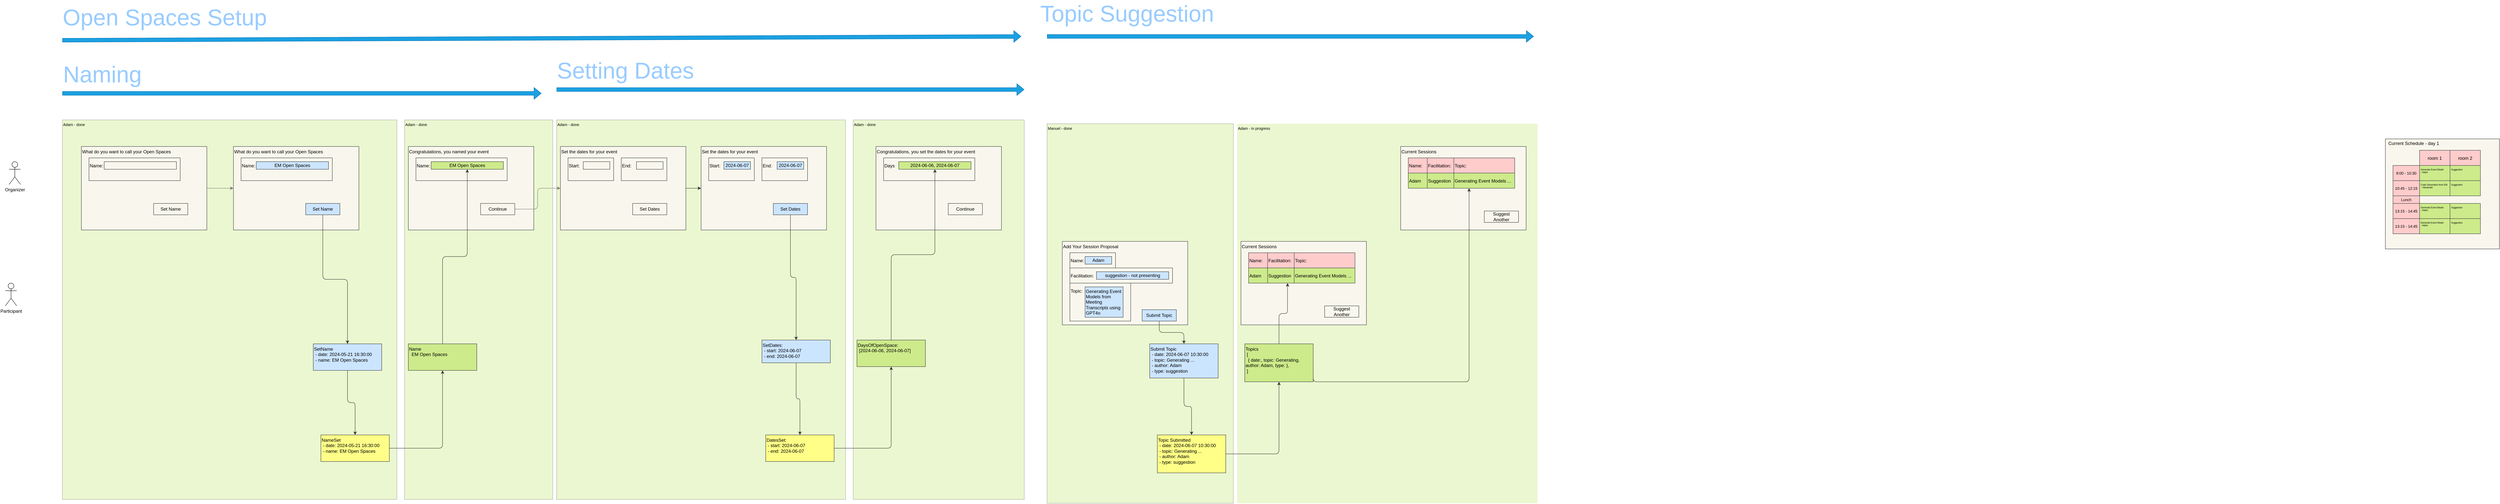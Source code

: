 <mxfile>
    <diagram id="J-dPGnQl9cI3L02o_4ir" name="Page-1">
        <mxGraphModel dx="2606" dy="1023" grid="1" gridSize="10" guides="1" tooltips="1" connect="1" arrows="1" fold="1" page="1" pageScale="1" pageWidth="26000" pageHeight="6000" math="0" shadow="0">
            <root>
                <mxCell id="0"/>
                <object label="progress" id="109">
                    <mxCell parent="0"/>
                </object>
                <mxCell id="110" value="Adam - done" style="rounded=0;whiteSpace=wrap;html=1;strokeColor=#36393d;fontFamily=Helvetica;fontSize=10;fillColor=#cdeb8b;align=left;verticalAlign=top;fontColor=#000000;opacity=40;" parent="109" vertex="1">
                    <mxGeometry x="280" y="330" width="880" height="1000" as="geometry"/>
                </mxCell>
                <mxCell id="111" value="Adam - done" style="rounded=0;whiteSpace=wrap;html=1;strokeColor=#36393d;fontFamily=Helvetica;fontSize=10;fillColor=#CDEB8B;align=left;verticalAlign=top;opacity=40;fontColor=#000000;" parent="109" vertex="1">
                    <mxGeometry x="1180" y="330" width="390" height="1000" as="geometry"/>
                </mxCell>
                <mxCell id="112" value="Adam - done" style="rounded=0;whiteSpace=wrap;html=1;strokeColor=#36393d;fontFamily=Helvetica;fontSize=10;fillColor=#CDEB8B;align=left;verticalAlign=top;opacity=40;fontColor=#000000;" parent="109" vertex="1">
                    <mxGeometry x="1580" y="330" width="760" height="1000" as="geometry"/>
                </mxCell>
                <mxCell id="129" value="Adam - done" style="rounded=0;whiteSpace=wrap;html=1;strokeColor=#36393d;fontFamily=Helvetica;fontSize=10;fillColor=#CDEB8B;align=left;verticalAlign=top;opacity=40;fontColor=#000000;" parent="109" vertex="1">
                    <mxGeometry x="2360" y="330" width="450" height="1000" as="geometry"/>
                </mxCell>
                <mxCell id="130" value="Manuel - done" style="rounded=0;whiteSpace=wrap;html=1;strokeColor=#36393d;fontFamily=Helvetica;fontSize=10;fillColor=#CDEB8B;align=left;verticalAlign=top;opacity=40;fontColor=#000000;" parent="109" vertex="1">
                    <mxGeometry x="2870" y="340" width="490" height="1000" as="geometry"/>
                </mxCell>
                <mxCell id="131" value="Adam - in progress" style="rounded=0;whiteSpace=wrap;html=1;strokeColor=none;fontFamily=Helvetica;fontSize=10;fillColor=#CDEB8B;align=left;verticalAlign=top;opacity=40;gradientColor=none;fontColor=#000000;" parent="109" vertex="1">
                    <mxGeometry x="3370" y="340" width="790" height="1000" as="geometry"/>
                </mxCell>
                <mxCell id="159" value="" style="endArrow=classic;html=1;shape=flexArrow;" edge="1" parent="109">
                    <mxGeometry width="50" height="50" relative="1" as="geometry">
                        <mxPoint x="1700" y="570" as="sourcePoint"/>
                        <mxPoint x="1750" y="520" as="targetPoint"/>
                    </mxGeometry>
                </mxCell>
                <mxCell id="160" value="" style="endArrow=classic;html=1;shape=flexArrow;" edge="1" parent="109">
                    <mxGeometry width="50" height="50" relative="1" as="geometry">
                        <mxPoint x="1700" y="570" as="sourcePoint"/>
                        <mxPoint x="1750" y="520" as="targetPoint"/>
                    </mxGeometry>
                </mxCell>
                <mxCell id="161" value="" style="shape=flexArrow;endArrow=classic;html=1;" edge="1" parent="109">
                    <mxGeometry width="50" height="50" relative="1" as="geometry">
                        <mxPoint x="1700" y="570" as="sourcePoint"/>
                        <mxPoint x="1750" y="520" as="targetPoint"/>
                    </mxGeometry>
                </mxCell>
                <mxCell id="162" value="" style="endArrow=classic;html=1;shape=flexArrow;fillColor=#1ba1e2;strokeColor=#006EAF;" edge="1" parent="109">
                    <mxGeometry width="50" height="50" relative="1" as="geometry">
                        <mxPoint x="280" y="120" as="sourcePoint"/>
                        <mxPoint x="2801.929" y="110" as="targetPoint"/>
                    </mxGeometry>
                </mxCell>
                <mxCell id="163" value="Open Spaces Setup" style="edgeLabel;html=1;align=left;verticalAlign=middle;resizable=0;points=[];fontSize=60;fontColor=#99CCFF;" vertex="1" connectable="0" parent="162">
                    <mxGeometry x="-0.969" y="4" relative="1" as="geometry">
                        <mxPoint x="-40" y="-56" as="offset"/>
                    </mxGeometry>
                </mxCell>
                <mxCell id="164" value="" style="endArrow=classic;html=1;shape=flexArrow;fillColor=#1ba1e2;strokeColor=#006EAF;" edge="1" parent="109">
                    <mxGeometry width="50" height="50" relative="1" as="geometry">
                        <mxPoint x="280" y="260" as="sourcePoint"/>
                        <mxPoint x="1540" y="260" as="targetPoint"/>
                    </mxGeometry>
                </mxCell>
                <mxCell id="165" value="Naming" style="edgeLabel;html=1;align=left;verticalAlign=middle;resizable=0;points=[];fontSize=60;fontColor=#99CCFF;" vertex="1" connectable="0" parent="164">
                    <mxGeometry x="-0.969" y="4" relative="1" as="geometry">
                        <mxPoint x="-20" y="-46" as="offset"/>
                    </mxGeometry>
                </mxCell>
                <mxCell id="166" value="" style="endArrow=classic;html=1;shape=flexArrow;fillColor=#1ba1e2;strokeColor=#006EAF;" edge="1" parent="109">
                    <mxGeometry width="50" height="50" relative="1" as="geometry">
                        <mxPoint x="1580" y="250" as="sourcePoint"/>
                        <mxPoint x="2810" y="250" as="targetPoint"/>
                    </mxGeometry>
                </mxCell>
                <mxCell id="167" value="Setting Dates" style="edgeLabel;html=1;align=left;verticalAlign=middle;resizable=0;points=[];fontSize=60;fontColor=#99CCFF;" vertex="1" connectable="0" parent="166">
                    <mxGeometry x="-0.969" y="4" relative="1" as="geometry">
                        <mxPoint x="-20" y="-46" as="offset"/>
                    </mxGeometry>
                </mxCell>
                <mxCell id="168" value="" style="endArrow=classic;html=1;shape=flexArrow;fillColor=#1ba1e2;strokeColor=#006EAF;" edge="1" parent="109">
                    <mxGeometry width="50" height="50" relative="1" as="geometry">
                        <mxPoint x="2870" y="110" as="sourcePoint"/>
                        <mxPoint x="4150" y="110" as="targetPoint"/>
                    </mxGeometry>
                </mxCell>
                <mxCell id="169" value="Topic Suggestion" style="edgeLabel;html=1;align=left;verticalAlign=middle;resizable=0;points=[];fontSize=60;fontColor=#99CCFF;" vertex="1" connectable="0" parent="168">
                    <mxGeometry x="-0.969" y="4" relative="1" as="geometry">
                        <mxPoint x="-40" y="-56" as="offset"/>
                    </mxGeometry>
                </mxCell>
                <object label="Event Model" id="1">
                    <mxCell parent="0"/>
                </object>
                <mxCell id="4" value="Organizer" style="shape=umlActor;verticalLabelPosition=bottom;verticalAlign=top;html=1;outlineConnect=0;" parent="1" vertex="1">
                    <mxGeometry x="140" y="440" width="30" height="60" as="geometry"/>
                </mxCell>
                <mxCell id="6" value="Participant" style="shape=umlActor;verticalLabelPosition=bottom;verticalAlign=top;html=1;outlineConnect=0;" parent="1" vertex="1">
                    <mxGeometry x="130" y="760" width="30" height="60" as="geometry"/>
                </mxCell>
                <mxCell id="11" value="&lt;font color=&quot;#000000&quot;&gt;What do you want to call your Open Spaces&lt;/font&gt;" style="rounded=0;whiteSpace=wrap;html=1;fillColor=#f9f7ed;strokeColor=#36393d;align=left;verticalAlign=top;" parent="1" vertex="1">
                    <mxGeometry x="730" y="400" width="330" height="220" as="geometry"/>
                </mxCell>
                <mxCell id="13" value="&lt;font color=&quot;#000000&quot;&gt;Name:&lt;/font&gt;" style="rounded=0;whiteSpace=wrap;html=1;fillColor=#f9f7ed;strokeColor=#36393d;horizontal=1;align=left;verticalAlign=top;spacingTop=7;" parent="1" vertex="1">
                    <mxGeometry x="750" y="430" width="240" height="60" as="geometry"/>
                </mxCell>
                <mxCell id="23" style="edgeStyle=orthogonalEdgeStyle;html=1;entryX=0.5;entryY=0;entryDx=0;entryDy=0;strokeColor=#333333;fontFamily=Helvetica;fontSize=12;fontColor=#000000;" parent="1" source="14" target="19" edge="1">
                    <mxGeometry relative="1" as="geometry"/>
                </mxCell>
                <mxCell id="14" value="&lt;font color=&quot;#000000&quot;&gt;Set Name&lt;/font&gt;" style="rounded=0;whiteSpace=wrap;html=1;strokeColor=#36393d;fontFamily=Helvetica;fontSize=12;fillColor=#cce5ff;" parent="1" vertex="1">
                    <mxGeometry x="920" y="550" width="90" height="30" as="geometry"/>
                </mxCell>
                <mxCell id="29" style="edgeStyle=orthogonalEdgeStyle;shape=connector;rounded=1;html=1;entryX=0.5;entryY=0;entryDx=0;entryDy=0;labelBackgroundColor=default;strokeColor=#333333;fontFamily=Helvetica;fontSize=12;fontColor=#000000;endArrow=classic;" parent="1" source="19" target="28" edge="1">
                    <mxGeometry relative="1" as="geometry"/>
                </mxCell>
                <mxCell id="19" value="&lt;font color=&quot;#000000&quot;&gt;SetName&lt;br&gt;&amp;nbsp;- date: 2024-05-21 16:30:00&lt;br&gt;&amp;nbsp;- name: EM Open Spaces&lt;br&gt;&lt;/font&gt;" style="rounded=0;whiteSpace=wrap;html=1;strokeColor=#36393d;fontFamily=Helvetica;fontSize=12;fillColor=#cce5ff;verticalAlign=top;align=left;" parent="1" vertex="1">
                    <mxGeometry x="940" y="920" width="180" height="70" as="geometry"/>
                </mxCell>
                <mxCell id="20" value="&lt;font color=&quot;#000000&quot;&gt;EM Open Spaces&lt;/font&gt;" style="rounded=0;whiteSpace=wrap;html=1;strokeColor=#36393d;fontFamily=Helvetica;fontSize=12;fillColor=#cce5ff;" parent="1" vertex="1">
                    <mxGeometry x="790" y="440" width="190" height="20" as="geometry"/>
                </mxCell>
                <mxCell id="30" style="edgeStyle=orthogonalEdgeStyle;shape=connector;rounded=1;html=1;entryX=0;entryY=0.5;entryDx=0;entryDy=0;labelBackgroundColor=default;strokeColor=#7A7A7A;fontFamily=Helvetica;fontSize=12;fontColor=#000000;endArrow=classic;" parent="1" source="24" target="11" edge="1">
                    <mxGeometry relative="1" as="geometry"/>
                </mxCell>
                <mxCell id="24" value="&lt;font color=&quot;#000000&quot;&gt;What do you want to call your Open Spaces&lt;/font&gt;" style="rounded=0;whiteSpace=wrap;html=1;fillColor=#f9f7ed;strokeColor=#36393d;align=left;verticalAlign=top;" parent="1" vertex="1">
                    <mxGeometry x="330" y="400" width="330" height="220" as="geometry"/>
                </mxCell>
                <mxCell id="25" value="&lt;font color=&quot;#000000&quot;&gt;Name:&lt;/font&gt;" style="rounded=0;whiteSpace=wrap;html=1;fillColor=#f9f7ed;strokeColor=#36393d;horizontal=1;align=left;verticalAlign=top;spacingTop=7;" parent="1" vertex="1">
                    <mxGeometry x="350" y="430" width="240" height="60" as="geometry"/>
                </mxCell>
                <mxCell id="26" value="&lt;font color=&quot;#000000&quot;&gt;Set Name&lt;/font&gt;" style="rounded=0;whiteSpace=wrap;html=1;strokeColor=#36393d;fontFamily=Helvetica;fontSize=12;fillColor=#f9f7ed;" parent="1" vertex="1">
                    <mxGeometry x="520" y="550" width="90" height="30" as="geometry"/>
                </mxCell>
                <mxCell id="27" value="" style="rounded=0;whiteSpace=wrap;html=1;strokeColor=#36393d;fontFamily=Helvetica;fontSize=12;fillColor=#f9f7ed;" parent="1" vertex="1">
                    <mxGeometry x="390" y="440" width="190" height="20" as="geometry"/>
                </mxCell>
                <mxCell id="42" style="edgeStyle=orthogonalEdgeStyle;shape=connector;rounded=1;html=1;entryX=0.5;entryY=1;entryDx=0;entryDy=0;labelBackgroundColor=default;strokeColor=#333333;fontFamily=Helvetica;fontSize=12;fontColor=#000000;endArrow=classic;" parent="1" source="28" target="41" edge="1">
                    <mxGeometry relative="1" as="geometry"/>
                </mxCell>
                <mxCell id="28" value="&lt;font color=&quot;#000000&quot;&gt;NameSet&lt;br&gt;&amp;nbsp;- date: 2024-05-21 16:30:00&lt;br&gt;&amp;nbsp;- name: EM Open Spaces&lt;br&gt;&lt;/font&gt;" style="rounded=0;whiteSpace=wrap;html=1;strokeColor=#36393d;fontFamily=Helvetica;fontSize=12;fillColor=#ffff88;verticalAlign=top;align=left;" parent="1" vertex="1">
                    <mxGeometry x="960" y="1160" width="180" height="70" as="geometry"/>
                </mxCell>
                <mxCell id="37" value="&lt;font color=&quot;#000000&quot;&gt;Congratulations, you named your event&lt;/font&gt;" style="rounded=0;whiteSpace=wrap;html=1;fillColor=#f9f7ed;strokeColor=#36393d;align=left;verticalAlign=top;" parent="1" vertex="1">
                    <mxGeometry x="1190" y="400" width="330" height="220" as="geometry"/>
                </mxCell>
                <mxCell id="38" value="&lt;font color=&quot;#000000&quot;&gt;Name:&lt;/font&gt;" style="rounded=0;whiteSpace=wrap;html=1;fillColor=#f9f7ed;strokeColor=#36393d;horizontal=1;align=left;verticalAlign=top;spacingTop=7;" parent="1" vertex="1">
                    <mxGeometry x="1210" y="430" width="240" height="60" as="geometry"/>
                </mxCell>
                <mxCell id="50" style="edgeStyle=orthogonalEdgeStyle;shape=connector;rounded=1;html=1;entryX=0;entryY=0.5;entryDx=0;entryDy=0;labelBackgroundColor=default;strokeColor=#7A7A7A;fontFamily=Helvetica;fontSize=12;fontColor=#000000;endArrow=classic;" parent="1" source="39" target="44" edge="1">
                    <mxGeometry relative="1" as="geometry"/>
                </mxCell>
                <mxCell id="39" value="&lt;font color=&quot;#000000&quot;&gt;Continue&lt;/font&gt;" style="rounded=0;whiteSpace=wrap;html=1;strokeColor=#36393d;fontFamily=Helvetica;fontSize=12;fillColor=#f9f7ed;" parent="1" vertex="1">
                    <mxGeometry x="1380" y="550" width="90" height="30" as="geometry"/>
                </mxCell>
                <mxCell id="40" value="&lt;font color=&quot;#000000&quot;&gt;EM Open Spaces&lt;/font&gt;" style="rounded=0;whiteSpace=wrap;html=1;strokeColor=#36393d;fontFamily=Helvetica;fontSize=12;fillColor=#cdeb8b;" parent="1" vertex="1">
                    <mxGeometry x="1250" y="440" width="190" height="20" as="geometry"/>
                </mxCell>
                <mxCell id="43" style="edgeStyle=orthogonalEdgeStyle;shape=connector;rounded=1;html=1;labelBackgroundColor=default;strokeColor=#333333;fontFamily=Helvetica;fontSize=12;fontColor=#000000;endArrow=classic;entryX=0.5;entryY=1;entryDx=0;entryDy=0;" parent="1" source="41" target="40" edge="1">
                    <mxGeometry relative="1" as="geometry">
                        <mxPoint x="1300" y="820" as="targetPoint"/>
                    </mxGeometry>
                </mxCell>
                <mxCell id="41" value="&lt;font color=&quot;#000000&quot;&gt;Name&lt;br&gt;&amp;nbsp; EM Open Spaces&lt;br&gt;&lt;/font&gt;" style="rounded=0;whiteSpace=wrap;html=1;strokeColor=#36393d;fontFamily=Helvetica;fontSize=12;fillColor=#cdeb8b;verticalAlign=top;align=left;" parent="1" vertex="1">
                    <mxGeometry x="1190" y="920" width="180" height="70" as="geometry"/>
                </mxCell>
                <mxCell id="57" style="edgeStyle=orthogonalEdgeStyle;shape=connector;rounded=1;html=1;exitX=1;exitY=0.5;exitDx=0;exitDy=0;entryX=0;entryY=0.5;entryDx=0;entryDy=0;labelBackgroundColor=default;strokeColor=#333333;fontFamily=Helvetica;fontSize=12;fontColor=#000000;endArrow=classic;" parent="1" source="44" target="51" edge="1">
                    <mxGeometry relative="1" as="geometry"/>
                </mxCell>
                <mxCell id="44" value="&lt;font color=&quot;#000000&quot;&gt;Set the dates for your event&lt;/font&gt;" style="rounded=0;whiteSpace=wrap;html=1;fillColor=#f9f7ed;strokeColor=#36393d;align=left;verticalAlign=top;" parent="1" vertex="1">
                    <mxGeometry x="1590" y="400" width="330" height="220" as="geometry"/>
                </mxCell>
                <mxCell id="45" value="&lt;font color=&quot;#000000&quot;&gt;Start:&lt;/font&gt;" style="rounded=0;whiteSpace=wrap;html=1;fillColor=#f9f7ed;strokeColor=#36393d;horizontal=1;align=left;verticalAlign=top;spacingTop=7;" parent="1" vertex="1">
                    <mxGeometry x="1610" y="430" width="120" height="60" as="geometry"/>
                </mxCell>
                <mxCell id="46" value="&lt;font color=&quot;#000000&quot;&gt;Set Dates&lt;/font&gt;" style="rounded=0;whiteSpace=wrap;html=1;strokeColor=#36393d;fontFamily=Helvetica;fontSize=12;fillColor=#f9f7ed;" parent="1" vertex="1">
                    <mxGeometry x="1780" y="550" width="90" height="30" as="geometry"/>
                </mxCell>
                <mxCell id="47" value="" style="rounded=0;whiteSpace=wrap;html=1;strokeColor=#36393d;fontFamily=Helvetica;fontSize=12;fillColor=#f9f7ed;fontColor=#000000;" parent="1" vertex="1">
                    <mxGeometry x="1650" y="440" width="70" height="20" as="geometry"/>
                </mxCell>
                <mxCell id="48" value="&lt;font color=&quot;#000000&quot;&gt;End:&lt;/font&gt;" style="rounded=0;whiteSpace=wrap;html=1;fillColor=#f9f7ed;strokeColor=#36393d;horizontal=1;align=left;verticalAlign=top;spacingTop=7;" parent="1" vertex="1">
                    <mxGeometry x="1750" y="430" width="120" height="60" as="geometry"/>
                </mxCell>
                <mxCell id="49" value="" style="rounded=0;whiteSpace=wrap;html=1;strokeColor=#36393d;fontFamily=Helvetica;fontSize=12;fillColor=#f9f7ed;fontColor=#000000;" parent="1" vertex="1">
                    <mxGeometry x="1790" y="440" width="70" height="20" as="geometry"/>
                </mxCell>
                <mxCell id="51" value="&lt;font color=&quot;#000000&quot;&gt;Set the dates for your event&lt;/font&gt;" style="rounded=0;whiteSpace=wrap;html=1;fillColor=#f9f7ed;strokeColor=#36393d;align=left;verticalAlign=top;" parent="1" vertex="1">
                    <mxGeometry x="1960" y="400" width="330" height="220" as="geometry"/>
                </mxCell>
                <mxCell id="52" value="&lt;font color=&quot;#000000&quot;&gt;Start:&lt;/font&gt;" style="rounded=0;whiteSpace=wrap;html=1;fillColor=#f9f7ed;strokeColor=#36393d;horizontal=1;align=left;verticalAlign=top;spacingTop=7;" parent="1" vertex="1">
                    <mxGeometry x="1980" y="430" width="120" height="60" as="geometry"/>
                </mxCell>
                <mxCell id="115" style="edgeStyle=orthogonalEdgeStyle;html=1;exitX=0.5;exitY=1;exitDx=0;exitDy=0;entryX=0.5;entryY=0;entryDx=0;entryDy=0;fontSize=12;strokeColor=#333333;fontColor=#000000;" parent="1" source="53" target="114" edge="1">
                    <mxGeometry relative="1" as="geometry"/>
                </mxCell>
                <mxCell id="53" value="&lt;font color=&quot;#000000&quot;&gt;Set Dates&lt;/font&gt;" style="rounded=0;whiteSpace=wrap;html=1;strokeColor=#36393d;fontFamily=Helvetica;fontSize=12;fillColor=#cce5ff;" parent="1" vertex="1">
                    <mxGeometry x="2150" y="550" width="90" height="30" as="geometry"/>
                </mxCell>
                <mxCell id="54" value="2024-06-07" style="rounded=0;whiteSpace=wrap;html=1;strokeColor=#36393d;fontFamily=Helvetica;fontSize=12;fillColor=#cce5ff;fontColor=#000000;" parent="1" vertex="1">
                    <mxGeometry x="2020" y="440" width="70" height="20" as="geometry"/>
                </mxCell>
                <mxCell id="55" value="&lt;font color=&quot;#000000&quot;&gt;End:&lt;/font&gt;" style="rounded=0;whiteSpace=wrap;html=1;fillColor=#f9f7ed;strokeColor=#36393d;horizontal=1;align=left;verticalAlign=top;spacingTop=7;" parent="1" vertex="1">
                    <mxGeometry x="2120" y="430" width="120" height="60" as="geometry"/>
                </mxCell>
                <mxCell id="56" value="2024-06-07" style="rounded=0;whiteSpace=wrap;html=1;strokeColor=#36393d;fontFamily=Helvetica;fontSize=12;fillColor=#cce5ff;fontColor=#000000;" parent="1" vertex="1">
                    <mxGeometry x="2160" y="440" width="70" height="20" as="geometry"/>
                </mxCell>
                <mxCell id="58" value="&lt;font color=&quot;#000000&quot;&gt;Add Your Session Proposal&lt;/font&gt;" style="rounded=0;whiteSpace=wrap;html=1;fillColor=#f9f7ed;strokeColor=#36393d;align=left;verticalAlign=top;" parent="1" vertex="1">
                    <mxGeometry x="2910" y="650" width="330" height="220" as="geometry"/>
                </mxCell>
                <mxCell id="59" value="&lt;font color=&quot;#000000&quot;&gt;Name:&lt;/font&gt;" style="rounded=0;whiteSpace=wrap;html=1;fillColor=#f9f7ed;strokeColor=#36393d;horizontal=1;align=left;verticalAlign=top;spacingTop=7;" parent="1" vertex="1">
                    <mxGeometry x="2930" y="680" width="120" height="40" as="geometry"/>
                </mxCell>
                <mxCell id="71" style="edgeStyle=orthogonalEdgeStyle;shape=connector;rounded=1;html=1;entryX=0.5;entryY=0;entryDx=0;entryDy=0;labelBackgroundColor=default;strokeColor=#333333;fontFamily=Helvetica;fontSize=12;fontColor=#000000;endArrow=classic;" parent="1" source="60" target="67" edge="1">
                    <mxGeometry relative="1" as="geometry"/>
                </mxCell>
                <mxCell id="60" value="&lt;font color=&quot;#000000&quot;&gt;Submit Topic&lt;/font&gt;" style="rounded=0;whiteSpace=wrap;html=1;strokeColor=#36393d;fontFamily=Helvetica;fontSize=12;fillColor=#cce5ff;" parent="1" vertex="1">
                    <mxGeometry x="3120" y="830" width="90" height="30" as="geometry"/>
                </mxCell>
                <mxCell id="61" value="Adam" style="rounded=0;whiteSpace=wrap;html=1;strokeColor=#36393d;fontFamily=Helvetica;fontSize=12;fillColor=#cce5ff;fontColor=#000000;" parent="1" vertex="1">
                    <mxGeometry x="2970" y="690" width="70" height="20" as="geometry"/>
                </mxCell>
                <mxCell id="62" value="&lt;font color=&quot;#000000&quot;&gt;Topic:&lt;/font&gt;" style="rounded=0;whiteSpace=wrap;html=1;fillColor=#f9f7ed;strokeColor=#36393d;horizontal=1;align=left;verticalAlign=top;spacingTop=7;" parent="1" vertex="1">
                    <mxGeometry x="2930" y="760" width="160" height="100" as="geometry"/>
                </mxCell>
                <mxCell id="63" value="Generating Event Models from Meeting Transcripts using GPT4o" style="rounded=0;whiteSpace=wrap;html=1;strokeColor=#36393d;fontFamily=Helvetica;fontSize=12;fillColor=#cce5ff;fontColor=#000000;align=left;" parent="1" vertex="1">
                    <mxGeometry x="2970" y="770" width="100" height="80" as="geometry"/>
                </mxCell>
                <mxCell id="64" value="Facilitation:&amp;nbsp;" style="rounded=0;whiteSpace=wrap;html=1;fillColor=#f9f7ed;strokeColor=#36393d;horizontal=1;align=left;verticalAlign=top;spacingTop=7;fontColor=#000000;" parent="1" vertex="1">
                    <mxGeometry x="2930" y="720" width="270" height="40" as="geometry"/>
                </mxCell>
                <mxCell id="65" value="suggestion - not presenting" style="rounded=0;whiteSpace=wrap;html=1;strokeColor=#36393d;fontFamily=Helvetica;fontSize=12;fillColor=#cce5ff;fontColor=#000000;" parent="1" vertex="1">
                    <mxGeometry x="3000" y="730" width="190" height="20" as="geometry"/>
                </mxCell>
                <mxCell id="66" style="edgeStyle=orthogonalEdgeStyle;shape=connector;rounded=1;html=1;entryX=0.5;entryY=0;entryDx=0;entryDy=0;labelBackgroundColor=default;strokeColor=#333333;fontFamily=Helvetica;fontSize=12;fontColor=#000000;endArrow=classic;" parent="1" source="67" target="69" edge="1">
                    <mxGeometry relative="1" as="geometry"/>
                </mxCell>
                <mxCell id="67" value="&lt;font color=&quot;#000000&quot;&gt;Submit Topic&lt;br&gt;&amp;nbsp;- date: 2024-06-07 10:30:00&lt;br&gt;&amp;nbsp;- topic: Generating ...&lt;br&gt;&amp;nbsp;- author: Adam&lt;br&gt;&amp;nbsp;- type: suggestion&lt;br&gt;&lt;/font&gt;" style="rounded=0;whiteSpace=wrap;html=1;strokeColor=#36393d;fontFamily=Helvetica;fontSize=12;fillColor=#cce5ff;verticalAlign=top;align=left;" parent="1" vertex="1">
                    <mxGeometry x="3140" y="920" width="180" height="90" as="geometry"/>
                </mxCell>
                <mxCell id="68" style="edgeStyle=orthogonalEdgeStyle;shape=connector;rounded=1;html=1;entryX=0.5;entryY=1;entryDx=0;entryDy=0;labelBackgroundColor=default;strokeColor=#333333;fontFamily=Helvetica;fontSize=12;fontColor=#000000;endArrow=classic;" parent="1" source="69" target="70" edge="1">
                    <mxGeometry relative="1" as="geometry"/>
                </mxCell>
                <mxCell id="69" value="&lt;span style=&quot;color: rgb(0, 0, 0);&quot;&gt;Topic Submitted&lt;/span&gt;&lt;br style=&quot;color: rgb(0, 0, 0);&quot;&gt;&lt;span style=&quot;color: rgb(0, 0, 0);&quot;&gt;&amp;nbsp;- date: 2024-06-07 10:30:00&lt;/span&gt;&lt;br style=&quot;color: rgb(0, 0, 0);&quot;&gt;&lt;span style=&quot;color: rgb(0, 0, 0);&quot;&gt;&amp;nbsp;- topic: Generating ...&lt;/span&gt;&lt;br style=&quot;color: rgb(0, 0, 0);&quot;&gt;&lt;span style=&quot;color: rgb(0, 0, 0);&quot;&gt;&amp;nbsp;- author: Adam&lt;/span&gt;&lt;br style=&quot;color: rgb(0, 0, 0);&quot;&gt;&lt;span style=&quot;color: rgb(0, 0, 0);&quot;&gt;&amp;nbsp;- type: suggestion&lt;/span&gt;&lt;font color=&quot;#000000&quot;&gt;&lt;br&gt;&lt;/font&gt;" style="rounded=0;whiteSpace=wrap;html=1;strokeColor=#36393d;fontFamily=Helvetica;fontSize=12;fillColor=#ffff88;verticalAlign=top;align=left;" parent="1" vertex="1">
                    <mxGeometry x="3160" y="1160" width="180" height="100" as="geometry"/>
                </mxCell>
                <mxCell id="70" value="&lt;font&gt;Topics&lt;br&gt;&amp;nbsp;[&lt;br&gt;&amp;nbsp; { date:, topic: Generating, author: Adam, type: },&lt;br&gt;&amp;nbsp;]&lt;br&gt;&lt;/font&gt;" style="rounded=0;whiteSpace=wrap;html=1;strokeColor=#36393d;fontFamily=Helvetica;fontSize=12;fillColor=#cdeb8b;verticalAlign=top;align=left;fontColor=#000000;" parent="1" vertex="1">
                    <mxGeometry x="3390" y="920" width="180" height="100" as="geometry"/>
                </mxCell>
                <mxCell id="72" value="&lt;font color=&quot;#000000&quot;&gt;Current Sessions&lt;/font&gt;" style="rounded=0;whiteSpace=wrap;html=1;fillColor=#f9f7ed;strokeColor=#36393d;align=left;verticalAlign=top;" parent="1" vertex="1">
                    <mxGeometry x="3380" y="650" width="330" height="220" as="geometry"/>
                </mxCell>
                <mxCell id="73" value="&lt;font color=&quot;#000000&quot;&gt;Name:&lt;/font&gt;" style="rounded=0;whiteSpace=wrap;html=1;fillColor=#ffcccc;strokeColor=#36393d;horizontal=1;align=left;verticalAlign=top;spacingTop=7;" parent="1" vertex="1">
                    <mxGeometry x="3400" y="680" width="50" height="40" as="geometry"/>
                </mxCell>
                <mxCell id="76" value="&lt;font color=&quot;#000000&quot;&gt;Topic:&lt;/font&gt;" style="rounded=0;whiteSpace=wrap;html=1;fillColor=#ffcccc;strokeColor=#36393d;horizontal=1;align=left;verticalAlign=top;spacingTop=7;" parent="1" vertex="1">
                    <mxGeometry x="3520" y="680" width="160" height="40" as="geometry"/>
                </mxCell>
                <mxCell id="78" value="Facilitation:&amp;nbsp;" style="rounded=0;whiteSpace=wrap;html=1;fillColor=#ffcccc;strokeColor=#36393d;horizontal=1;align=left;verticalAlign=top;spacingTop=7;fontColor=#000000;" parent="1" vertex="1">
                    <mxGeometry x="3450" y="680" width="70" height="40" as="geometry"/>
                </mxCell>
                <mxCell id="80" value="&lt;font color=&quot;#000000&quot;&gt;Adam&lt;/font&gt;" style="rounded=0;whiteSpace=wrap;html=1;fillColor=#cdeb8b;strokeColor=#36393d;horizontal=1;align=left;verticalAlign=top;spacingTop=7;" parent="1" vertex="1">
                    <mxGeometry x="3400" y="720" width="50" height="40" as="geometry"/>
                </mxCell>
                <mxCell id="81" value="&lt;font color=&quot;#000000&quot;&gt;Generating Event Models ...&lt;/font&gt;" style="rounded=0;whiteSpace=wrap;html=1;fillColor=#cdeb8b;strokeColor=#36393d;horizontal=1;align=left;verticalAlign=top;spacingTop=7;" parent="1" vertex="1">
                    <mxGeometry x="3520" y="720" width="160" height="40" as="geometry"/>
                </mxCell>
                <mxCell id="82" value="Suggestion" style="rounded=0;whiteSpace=wrap;html=1;fillColor=#cdeb8b;strokeColor=#36393d;horizontal=1;align=left;verticalAlign=top;spacingTop=7;fontColor=#000000;" parent="1" vertex="1">
                    <mxGeometry x="3450" y="720" width="70" height="40" as="geometry"/>
                </mxCell>
                <mxCell id="83" value="&lt;font color=&quot;#000000&quot;&gt;Suggest Another&lt;/font&gt;" style="rounded=0;whiteSpace=wrap;html=1;strokeColor=#36393d;fontFamily=Helvetica;fontSize=12;fillColor=#f9f7ed;" parent="1" vertex="1">
                    <mxGeometry x="3600" y="820" width="90" height="30" as="geometry"/>
                </mxCell>
                <mxCell id="84" style="edgeStyle=orthogonalEdgeStyle;shape=connector;rounded=1;html=1;entryX=0.75;entryY=1;entryDx=0;entryDy=0;labelBackgroundColor=default;strokeColor=#333333;fontFamily=Helvetica;fontSize=12;fontColor=#000000;endArrow=classic;" parent="1" source="70" target="82" edge="1">
                    <mxGeometry relative="1" as="geometry"/>
                </mxCell>
                <mxCell id="85" value="&lt;font color=&quot;#000000&quot;&gt;Current Schedule - day 1&lt;br&gt;&lt;/font&gt;" style="rounded=0;whiteSpace=wrap;html=1;fillColor=#f9f7ed;strokeColor=#36393d;align=left;verticalAlign=top;spacing=0;spacingLeft=8;" parent="1" vertex="1">
                    <mxGeometry x="6390" y="380" width="300" height="290" as="geometry"/>
                </mxCell>
                <mxCell id="86" value="&lt;font color=&quot;#000000&quot;&gt;room 1&lt;/font&gt;" style="rounded=0;whiteSpace=wrap;html=1;fillColor=#ffcccc;strokeColor=#36393d;horizontal=1;align=center;verticalAlign=top;spacingTop=7;" parent="1" vertex="1">
                    <mxGeometry x="6480" y="410" width="80" height="40" as="geometry"/>
                </mxCell>
                <mxCell id="88" value="room 2" style="rounded=0;whiteSpace=wrap;html=1;fillColor=#ffcccc;strokeColor=#36393d;horizontal=1;align=center;verticalAlign=top;spacingTop=7;fontColor=#000000;" parent="1" vertex="1">
                    <mxGeometry x="6560" y="410" width="80" height="40" as="geometry"/>
                </mxCell>
                <mxCell id="89" value="&lt;font color=&quot;#000000&quot; style=&quot;font-size: 6px;&quot;&gt;Generate Event Model&lt;br style=&quot;font-size: 6px;&quot;&gt;- Adam&lt;br style=&quot;font-size: 6px;&quot;&gt;&lt;/font&gt;" style="rounded=0;whiteSpace=wrap;html=1;fillColor=#cdeb8b;strokeColor=#36393d;horizontal=1;align=left;verticalAlign=top;spacingTop=0;fontSize=6;spacing=3;" parent="1" vertex="1">
                    <mxGeometry x="6480" y="450" width="80" height="40" as="geometry"/>
                </mxCell>
                <mxCell id="91" value="Suggestion" style="rounded=0;whiteSpace=wrap;html=1;fillColor=#cdeb8b;strokeColor=#36393d;horizontal=1;align=left;verticalAlign=top;spacingTop=0;fontColor=#000000;fontSize=6;spacing=3;" parent="1" vertex="1">
                    <mxGeometry x="6560" y="450" width="80" height="40" as="geometry"/>
                </mxCell>
                <mxCell id="93" value="&lt;font color=&quot;#000000&quot; style=&quot;font-size: 10px;&quot;&gt;9:00 - 10:30&lt;/font&gt;" style="rounded=0;whiteSpace=wrap;html=1;fillColor=#ffcccc;strokeColor=#36393d;horizontal=1;align=center;verticalAlign=middle;spacingTop=0;fontSize=10;spacing=0;" parent="1" vertex="1">
                    <mxGeometry x="6410" y="450" width="70" height="40" as="geometry"/>
                </mxCell>
                <mxCell id="94" value="&lt;font color=&quot;#000000&quot; style=&quot;font-size: 10px;&quot;&gt;10:45 - 12:15&lt;/font&gt;" style="rounded=0;whiteSpace=wrap;html=1;fillColor=#ffcccc;strokeColor=#36393d;horizontal=1;align=center;verticalAlign=middle;spacingTop=0;fontSize=10;spacing=0;" parent="1" vertex="1">
                    <mxGeometry x="6410" y="490" width="70" height="40" as="geometry"/>
                </mxCell>
                <mxCell id="95" value="&lt;font color=&quot;#000000&quot; style=&quot;font-size: 10px;&quot;&gt;Lunch&lt;/font&gt;" style="rounded=0;whiteSpace=wrap;html=1;fillColor=#ffcccc;strokeColor=#36393d;horizontal=1;align=center;verticalAlign=middle;spacingTop=0;fontSize=10;spacing=0;" parent="1" vertex="1">
                    <mxGeometry x="6410" y="530" width="70" height="20" as="geometry"/>
                </mxCell>
                <mxCell id="96" value="&lt;font color=&quot;#000000&quot; style=&quot;font-size: 10px;&quot;&gt;13:15 - 14:45&lt;/font&gt;" style="rounded=0;whiteSpace=wrap;html=1;fillColor=#ffcccc;strokeColor=#36393d;horizontal=1;align=center;verticalAlign=middle;spacingTop=0;fontSize=10;spacing=0;" parent="1" vertex="1">
                    <mxGeometry x="6410" y="550" width="70" height="40" as="geometry"/>
                </mxCell>
                <mxCell id="97" value="&lt;font color=&quot;#000000&quot; style=&quot;font-size: 10px;&quot;&gt;13:15 - 14:45&lt;/font&gt;" style="rounded=0;whiteSpace=wrap;html=1;fillColor=#ffcccc;strokeColor=#36393d;horizontal=1;align=center;verticalAlign=middle;spacingTop=0;fontSize=10;spacing=0;" parent="1" vertex="1">
                    <mxGeometry x="6410" y="590" width="70" height="40" as="geometry"/>
                </mxCell>
                <mxCell id="100" value="&lt;font color=&quot;#000000&quot; style=&quot;font-size: 6px;&quot;&gt;Code Generation from EM&lt;br&gt;&amp;nbsp;- Alexander&lt;br style=&quot;font-size: 6px;&quot;&gt;&lt;/font&gt;" style="rounded=0;whiteSpace=wrap;html=1;fillColor=#cdeb8b;strokeColor=#36393d;horizontal=1;align=left;verticalAlign=top;spacingTop=0;fontSize=6;spacing=3;" parent="1" vertex="1">
                    <mxGeometry x="6480" y="490" width="80" height="40" as="geometry"/>
                </mxCell>
                <mxCell id="101" value="Suggestion" style="rounded=0;whiteSpace=wrap;html=1;fillColor=#cdeb8b;strokeColor=#36393d;horizontal=1;align=left;verticalAlign=top;spacingTop=0;fontColor=#000000;fontSize=6;spacing=3;" parent="1" vertex="1">
                    <mxGeometry x="6560" y="490" width="80" height="40" as="geometry"/>
                </mxCell>
                <mxCell id="104" value="&lt;font color=&quot;#000000&quot; style=&quot;font-size: 6px;&quot;&gt;Generate Event Model&lt;br style=&quot;font-size: 6px;&quot;&gt;- Adam&lt;br style=&quot;font-size: 6px;&quot;&gt;&lt;/font&gt;" style="rounded=0;whiteSpace=wrap;html=1;fillColor=#cdeb8b;strokeColor=#36393d;horizontal=1;align=left;verticalAlign=top;spacingTop=0;fontSize=6;spacing=3;" parent="1" vertex="1">
                    <mxGeometry x="6480" y="550" width="80" height="40" as="geometry"/>
                </mxCell>
                <mxCell id="105" value="Suggestion" style="rounded=0;whiteSpace=wrap;html=1;fillColor=#cdeb8b;strokeColor=#36393d;horizontal=1;align=left;verticalAlign=top;spacingTop=0;fontColor=#000000;fontSize=6;spacing=3;" parent="1" vertex="1">
                    <mxGeometry x="6560" y="550" width="80" height="40" as="geometry"/>
                </mxCell>
                <mxCell id="106" value="&lt;font color=&quot;#000000&quot; style=&quot;font-size: 6px;&quot;&gt;Generate Event Model&lt;br style=&quot;font-size: 6px;&quot;&gt;- Adam&lt;br style=&quot;font-size: 6px;&quot;&gt;&lt;/font&gt;" style="rounded=0;whiteSpace=wrap;html=1;fillColor=#cdeb8b;strokeColor=#36393d;horizontal=1;align=left;verticalAlign=top;spacingTop=0;fontSize=6;spacing=3;" parent="1" vertex="1">
                    <mxGeometry x="6480" y="590" width="80" height="40" as="geometry"/>
                </mxCell>
                <mxCell id="107" value="Suggestion" style="rounded=0;whiteSpace=wrap;html=1;fillColor=#cdeb8b;strokeColor=#36393d;horizontal=1;align=left;verticalAlign=top;spacingTop=0;fontColor=#000000;fontSize=6;spacing=3;" parent="1" vertex="1">
                    <mxGeometry x="6560" y="590" width="80" height="40" as="geometry"/>
                </mxCell>
                <mxCell id="117" style="edgeStyle=orthogonalEdgeStyle;shape=connector;rounded=1;html=1;exitX=0.5;exitY=1;exitDx=0;exitDy=0;entryX=0.5;entryY=0;entryDx=0;entryDy=0;labelBackgroundColor=default;strokeColor=#333333;fontFamily=Helvetica;fontSize=12;fontColor=#000000;endArrow=classic;" parent="1" source="114" target="116" edge="1">
                    <mxGeometry relative="1" as="geometry"/>
                </mxCell>
                <mxCell id="114" value="&lt;font color=&quot;#000000&quot;&gt;SetDates:&lt;br&gt;&amp;nbsp;- start: 2024-06-07&lt;br&gt;&amp;nbsp;- end: 2024-06-07&lt;br&gt;&lt;/font&gt;" style="rounded=0;whiteSpace=wrap;html=1;strokeColor=#36393d;fontFamily=Helvetica;fontSize=12;fillColor=#cce5ff;verticalAlign=top;align=left;" parent="1" vertex="1">
                    <mxGeometry x="2120" y="910" width="180" height="60" as="geometry"/>
                </mxCell>
                <mxCell id="124" style="edgeStyle=orthogonalEdgeStyle;shape=connector;rounded=1;html=1;exitX=1;exitY=0.5;exitDx=0;exitDy=0;entryX=0.5;entryY=1;entryDx=0;entryDy=0;labelBackgroundColor=default;strokeColor=#333333;fontFamily=Helvetica;fontSize=12;fontColor=#000000;endArrow=classic;" parent="1" source="116" target="123" edge="1">
                    <mxGeometry relative="1" as="geometry"/>
                </mxCell>
                <mxCell id="116" value="&lt;font color=&quot;#000000&quot;&gt;DatesSet:&lt;br&gt;&amp;nbsp;- start: 2024-06-07&lt;br&gt;&amp;nbsp;- end: 2024-06-07&lt;br&gt;&lt;/font&gt;" style="rounded=0;whiteSpace=wrap;html=1;strokeColor=#36393d;fontFamily=Helvetica;fontSize=12;fillColor=#ffff88;verticalAlign=top;align=left;" parent="1" vertex="1">
                    <mxGeometry x="2130" y="1160" width="180" height="70" as="geometry"/>
                </mxCell>
                <mxCell id="118" value="&lt;font color=&quot;#000000&quot;&gt;Congratulations, you set the dates for your event&lt;/font&gt;" style="rounded=0;whiteSpace=wrap;html=1;fillColor=#f9f7ed;strokeColor=#36393d;align=left;verticalAlign=top;" parent="1" vertex="1">
                    <mxGeometry x="2420" y="400" width="330" height="220" as="geometry"/>
                </mxCell>
                <mxCell id="119" value="&lt;font color=&quot;#000000&quot;&gt;Days&lt;/font&gt;" style="rounded=0;whiteSpace=wrap;html=1;fillColor=#f9f7ed;strokeColor=#36393d;horizontal=1;align=left;verticalAlign=top;spacingTop=7;" parent="1" vertex="1">
                    <mxGeometry x="2440" y="430" width="240" height="60" as="geometry"/>
                </mxCell>
                <mxCell id="120" value="&lt;font color=&quot;#000000&quot;&gt;Continue&lt;/font&gt;" style="rounded=0;whiteSpace=wrap;html=1;strokeColor=#36393d;fontFamily=Helvetica;fontSize=12;fillColor=#f9f7ed;" parent="1" vertex="1">
                    <mxGeometry x="2610" y="550" width="90" height="30" as="geometry"/>
                </mxCell>
                <mxCell id="121" value="&lt;font color=&quot;#000000&quot;&gt;2024-06-06, 2024-06-07&lt;/font&gt;" style="rounded=0;whiteSpace=wrap;html=1;strokeColor=#36393d;fontFamily=Helvetica;fontSize=12;fillColor=#cdeb8b;" parent="1" vertex="1">
                    <mxGeometry x="2480" y="440" width="190" height="20" as="geometry"/>
                </mxCell>
                <mxCell id="125" style="edgeStyle=orthogonalEdgeStyle;shape=connector;rounded=1;html=1;exitX=0.5;exitY=0;exitDx=0;exitDy=0;entryX=0.5;entryY=1;entryDx=0;entryDy=0;labelBackgroundColor=default;strokeColor=#333333;fontFamily=Helvetica;fontSize=12;fontColor=#000000;endArrow=classic;" parent="1" source="123" target="121" edge="1">
                    <mxGeometry relative="1" as="geometry"/>
                </mxCell>
                <mxCell id="123" value="&lt;font color=&quot;#000000&quot;&gt;DaysOfOpenSpace:&lt;br&gt;&amp;nbsp;[2024-06-06, 2024-06-07]&lt;br&gt;&lt;/font&gt;" style="rounded=0;whiteSpace=wrap;html=1;strokeColor=#36393d;fontFamily=Helvetica;fontSize=12;fillColor=#cdeb8b;verticalAlign=top;align=left;" parent="1" vertex="1">
                    <mxGeometry x="2370" y="910" width="180" height="70" as="geometry"/>
                </mxCell>
                <mxCell id="150" value="&lt;font color=&quot;#000000&quot;&gt;Current Sessions&lt;/font&gt;" style="rounded=0;whiteSpace=wrap;html=1;fillColor=#f9f7ed;strokeColor=#36393d;align=left;verticalAlign=top;" parent="1" vertex="1">
                    <mxGeometry x="3800" y="400" width="330" height="220" as="geometry"/>
                </mxCell>
                <mxCell id="151" value="&lt;font color=&quot;#000000&quot;&gt;Name:&lt;/font&gt;" style="rounded=0;whiteSpace=wrap;html=1;fillColor=#ffcccc;strokeColor=#36393d;horizontal=1;align=left;verticalAlign=top;spacingTop=7;" parent="1" vertex="1">
                    <mxGeometry x="3820" y="430" width="50" height="40" as="geometry"/>
                </mxCell>
                <mxCell id="152" value="&lt;font color=&quot;#000000&quot;&gt;Topic:&lt;/font&gt;" style="rounded=0;whiteSpace=wrap;html=1;fillColor=#ffcccc;strokeColor=#36393d;horizontal=1;align=left;verticalAlign=top;spacingTop=7;" parent="1" vertex="1">
                    <mxGeometry x="3940" y="430" width="160" height="40" as="geometry"/>
                </mxCell>
                <mxCell id="153" value="Facilitation:&amp;nbsp;" style="rounded=0;whiteSpace=wrap;html=1;fillColor=#ffcccc;strokeColor=#36393d;horizontal=1;align=left;verticalAlign=top;spacingTop=7;fontColor=#000000;" parent="1" vertex="1">
                    <mxGeometry x="3870" y="430" width="70" height="40" as="geometry"/>
                </mxCell>
                <mxCell id="154" value="&lt;font color=&quot;#000000&quot;&gt;Adam&lt;/font&gt;" style="rounded=0;whiteSpace=wrap;html=1;fillColor=#cdeb8b;strokeColor=#36393d;horizontal=1;align=left;verticalAlign=top;spacingTop=7;" parent="1" vertex="1">
                    <mxGeometry x="3820" y="470" width="50" height="40" as="geometry"/>
                </mxCell>
                <mxCell id="155" value="&lt;font color=&quot;#000000&quot;&gt;Generating Event Models ...&lt;/font&gt;" style="rounded=0;whiteSpace=wrap;html=1;fillColor=#cdeb8b;strokeColor=#36393d;horizontal=1;align=left;verticalAlign=top;spacingTop=7;" parent="1" vertex="1">
                    <mxGeometry x="3940" y="470" width="160" height="40" as="geometry"/>
                </mxCell>
                <mxCell id="156" value="Suggestion" style="rounded=0;whiteSpace=wrap;html=1;fillColor=#cdeb8b;strokeColor=#36393d;horizontal=1;align=left;verticalAlign=top;spacingTop=7;fontColor=#000000;" parent="1" vertex="1">
                    <mxGeometry x="3870" y="470" width="70" height="40" as="geometry"/>
                </mxCell>
                <mxCell id="157" value="&lt;font color=&quot;#000000&quot;&gt;Suggest Another&lt;/font&gt;" style="rounded=0;whiteSpace=wrap;html=1;strokeColor=#36393d;fontFamily=Helvetica;fontSize=12;fillColor=#f9f7ed;" parent="1" vertex="1">
                    <mxGeometry x="4020" y="570" width="90" height="30" as="geometry"/>
                </mxCell>
                <mxCell id="158" style="edgeStyle=orthogonalEdgeStyle;html=1;exitX=1;exitY=0.5;exitDx=0;exitDy=0;entryX=0.25;entryY=1;entryDx=0;entryDy=0;strokeColor=#333333;fontColor=#000000;" parent="1" source="70" target="155" edge="1">
                    <mxGeometry relative="1" as="geometry">
                        <Array as="points">
                            <mxPoint x="3980" y="1020"/>
                        </Array>
                    </mxGeometry>
                </mxCell>
            </root>
        </mxGraphModel>
    </diagram>
</mxfile>